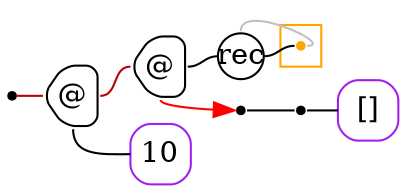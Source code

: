 digraph G {
  rankdir=LR;
  edge[arrowhead=none,arrowtail=none];
  node[fixedsize=true,shape=circle]
  size="9.201041666666667,5.219270833333334";
  labeldistance=0;
  nodesep=.175;
  ranksep=.175;

 nd1[shape=point];
   nd39[label="[]",tooltip="nd39-ConstEmptyGraph",style=rounded,orientation=90,shape=square,width=.4,height=.4,color="purple"];
 nd391[label="rec",tooltip="nd391-RecurGraph",style=rounded,width=.3,height=.3,color="#000000"];
   subgraph cluster_nd395 {
     graph[style=fill,color="orange"];
     ndcluster_nd395[tooltip="nd395",orientation=90,shape=point,color="orange"];
   };
 nd332[label="@",tooltip="nd332-AppGraph",style=rounded,orientation=90,shape=house,width=.4,height=.4,color="#000000"];
 nd333[label="@",tooltip="nd333-AppGraph",style=rounded,orientation=90,shape=house,width=.4,height=.4,color="#000000"];
 nd441[label=" ",tooltip="nd441-ContractGraph",style=rounded,orientation=90,shape=point];
 nd454[label=" ",tooltip="nd454-ContractGraph",style=rounded,orientation=90,shape=point];
   nd463[label="10",tooltip="nd463-ConstGraph",style=rounded,orientation=90,shape=square,width=.4,height=.4,color="purple"];

  nd441->nd39[tailport=e,headport=w];
  nd333->nd454[tailport=s,headport=w,color=red,arrowhead=normal];
  nd333->nd391[tailport=e,headport=w,color=black,arrowhead=none,arrowtail=none];
  nd332->nd333[tailport=e,headport=w,color="#b70000",arrowhead=none,arrowtail=none];
  nd332->nd463[tailport=s,headport=w];
  nd1->nd332[label="",tailport=e,headport=w,color="#b70000",arrowhead=none,arrowtail=none];
  nd391->ndcluster_nd395[dir=back,headport=e,tailport=n,color=grey,arrowhead=none,arrowtail=none];
  nd391->ndcluster_nd395[tailport=e,headport=w];
  nd454->nd441[tailport=e,headport=w];
}